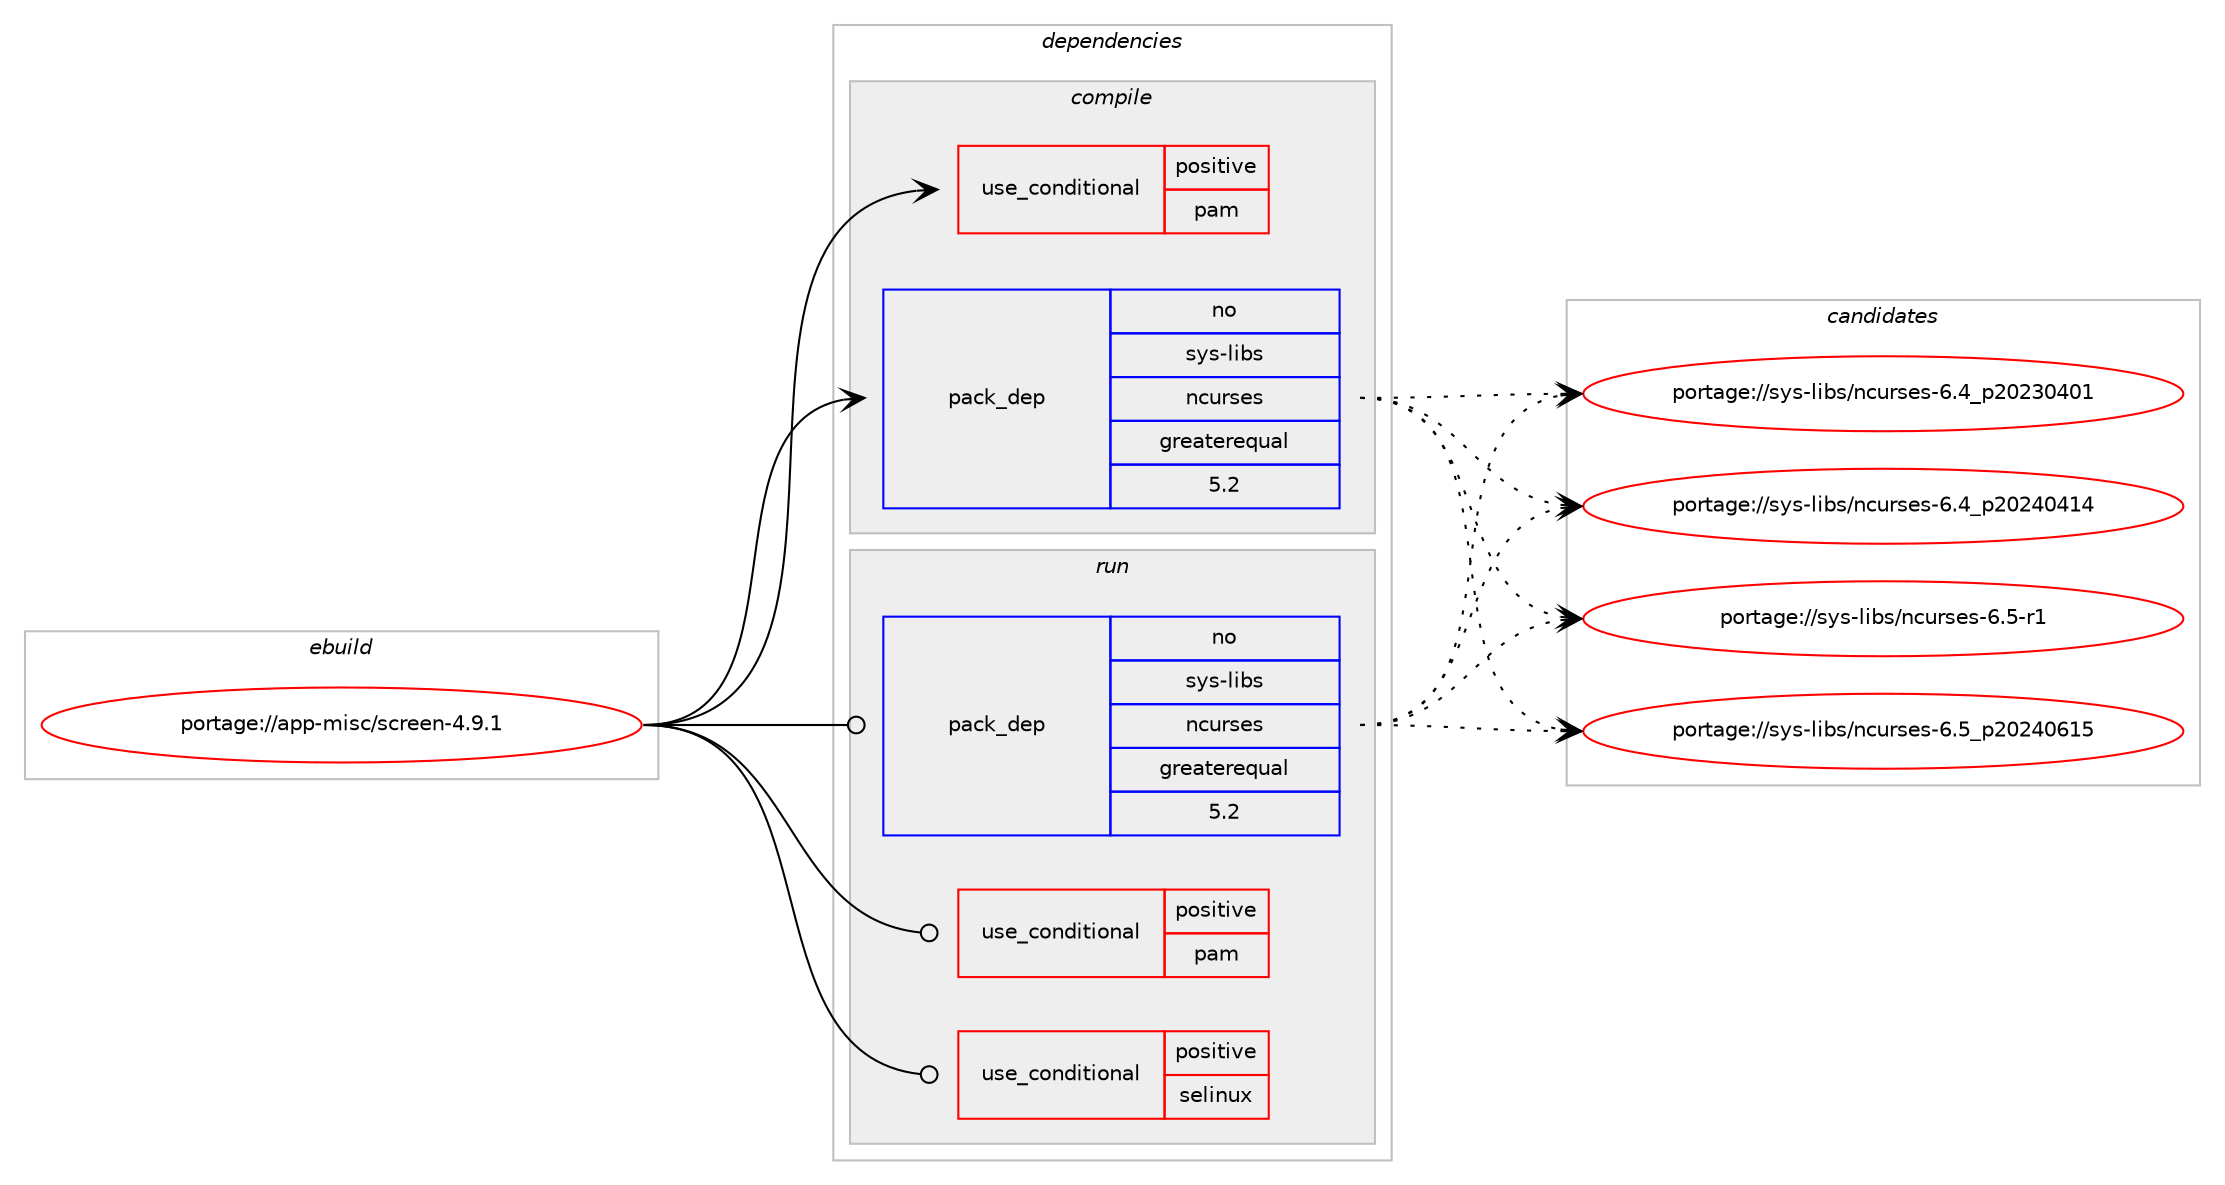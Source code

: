 digraph prolog {

# *************
# Graph options
# *************

newrank=true;
concentrate=true;
compound=true;
graph [rankdir=LR,fontname=Helvetica,fontsize=10,ranksep=1.5];#, ranksep=2.5, nodesep=0.2];
edge  [arrowhead=vee];
node  [fontname=Helvetica,fontsize=10];

# **********
# The ebuild
# **********

subgraph cluster_leftcol {
color=gray;
rank=same;
label=<<i>ebuild</i>>;
id [label="portage://app-misc/screen-4.9.1", color=red, width=4, href="../app-misc/screen-4.9.1.svg"];
}

# ****************
# The dependencies
# ****************

subgraph cluster_midcol {
color=gray;
label=<<i>dependencies</i>>;
subgraph cluster_compile {
fillcolor="#eeeeee";
style=filled;
label=<<i>compile</i>>;
subgraph cond12217 {
dependency19107 [label=<<TABLE BORDER="0" CELLBORDER="1" CELLSPACING="0" CELLPADDING="4"><TR><TD ROWSPAN="3" CELLPADDING="10">use_conditional</TD></TR><TR><TD>positive</TD></TR><TR><TD>pam</TD></TR></TABLE>>, shape=none, color=red];
# *** BEGIN UNKNOWN DEPENDENCY TYPE (TODO) ***
# dependency19107 -> package_dependency(portage://app-misc/screen-4.9.1,install,no,sys-libs,pam,none,[,,],[],[])
# *** END UNKNOWN DEPENDENCY TYPE (TODO) ***

}
id:e -> dependency19107:w [weight=20,style="solid",arrowhead="vee"];
subgraph pack6518 {
dependency19108 [label=<<TABLE BORDER="0" CELLBORDER="1" CELLSPACING="0" CELLPADDING="4" WIDTH="220"><TR><TD ROWSPAN="6" CELLPADDING="30">pack_dep</TD></TR><TR><TD WIDTH="110">no</TD></TR><TR><TD>sys-libs</TD></TR><TR><TD>ncurses</TD></TR><TR><TD>greaterequal</TD></TR><TR><TD>5.2</TD></TR></TABLE>>, shape=none, color=blue];
}
id:e -> dependency19108:w [weight=20,style="solid",arrowhead="vee"];
# *** BEGIN UNKNOWN DEPENDENCY TYPE (TODO) ***
# id -> package_dependency(portage://app-misc/screen-4.9.1,install,no,virtual,libcrypt,none,[,,],any_same_slot,[])
# *** END UNKNOWN DEPENDENCY TYPE (TODO) ***

}
subgraph cluster_compileandrun {
fillcolor="#eeeeee";
style=filled;
label=<<i>compile and run</i>>;
}
subgraph cluster_run {
fillcolor="#eeeeee";
style=filled;
label=<<i>run</i>>;
subgraph cond12218 {
dependency19109 [label=<<TABLE BORDER="0" CELLBORDER="1" CELLSPACING="0" CELLPADDING="4"><TR><TD ROWSPAN="3" CELLPADDING="10">use_conditional</TD></TR><TR><TD>positive</TD></TR><TR><TD>pam</TD></TR></TABLE>>, shape=none, color=red];
# *** BEGIN UNKNOWN DEPENDENCY TYPE (TODO) ***
# dependency19109 -> package_dependency(portage://app-misc/screen-4.9.1,run,no,sys-libs,pam,none,[,,],[],[])
# *** END UNKNOWN DEPENDENCY TYPE (TODO) ***

}
id:e -> dependency19109:w [weight=20,style="solid",arrowhead="odot"];
subgraph cond12219 {
dependency19110 [label=<<TABLE BORDER="0" CELLBORDER="1" CELLSPACING="0" CELLPADDING="4"><TR><TD ROWSPAN="3" CELLPADDING="10">use_conditional</TD></TR><TR><TD>positive</TD></TR><TR><TD>selinux</TD></TR></TABLE>>, shape=none, color=red];
# *** BEGIN UNKNOWN DEPENDENCY TYPE (TODO) ***
# dependency19110 -> package_dependency(portage://app-misc/screen-4.9.1,run,no,sec-policy,selinux-screen,none,[,,],[],[])
# *** END UNKNOWN DEPENDENCY TYPE (TODO) ***

}
id:e -> dependency19110:w [weight=20,style="solid",arrowhead="odot"];
# *** BEGIN UNKNOWN DEPENDENCY TYPE (TODO) ***
# id -> package_dependency(portage://app-misc/screen-4.9.1,run,no,acct-group,utmp,none,[,,],[],[])
# *** END UNKNOWN DEPENDENCY TYPE (TODO) ***

subgraph pack6519 {
dependency19111 [label=<<TABLE BORDER="0" CELLBORDER="1" CELLSPACING="0" CELLPADDING="4" WIDTH="220"><TR><TD ROWSPAN="6" CELLPADDING="30">pack_dep</TD></TR><TR><TD WIDTH="110">no</TD></TR><TR><TD>sys-libs</TD></TR><TR><TD>ncurses</TD></TR><TR><TD>greaterequal</TD></TR><TR><TD>5.2</TD></TR></TABLE>>, shape=none, color=blue];
}
id:e -> dependency19111:w [weight=20,style="solid",arrowhead="odot"];
# *** BEGIN UNKNOWN DEPENDENCY TYPE (TODO) ***
# id -> package_dependency(portage://app-misc/screen-4.9.1,run,no,virtual,libcrypt,none,[,,],any_same_slot,[])
# *** END UNKNOWN DEPENDENCY TYPE (TODO) ***

# *** BEGIN UNKNOWN DEPENDENCY TYPE (TODO) ***
# id -> package_dependency(portage://app-misc/screen-4.9.1,run,no,virtual,tmpfiles,none,[,,],[],[])
# *** END UNKNOWN DEPENDENCY TYPE (TODO) ***

}
}

# **************
# The candidates
# **************

subgraph cluster_choices {
rank=same;
color=gray;
label=<<i>candidates</i>>;

subgraph choice6518 {
color=black;
nodesep=1;
choice1151211154510810598115471109911711411510111545544652951125048505148524849 [label="portage://sys-libs/ncurses-6.4_p20230401", color=red, width=4,href="../sys-libs/ncurses-6.4_p20230401.svg"];
choice1151211154510810598115471109911711411510111545544652951125048505248524952 [label="portage://sys-libs/ncurses-6.4_p20240414", color=red, width=4,href="../sys-libs/ncurses-6.4_p20240414.svg"];
choice11512111545108105981154711099117114115101115455446534511449 [label="portage://sys-libs/ncurses-6.5-r1", color=red, width=4,href="../sys-libs/ncurses-6.5-r1.svg"];
choice1151211154510810598115471109911711411510111545544653951125048505248544953 [label="portage://sys-libs/ncurses-6.5_p20240615", color=red, width=4,href="../sys-libs/ncurses-6.5_p20240615.svg"];
dependency19108:e -> choice1151211154510810598115471109911711411510111545544652951125048505148524849:w [style=dotted,weight="100"];
dependency19108:e -> choice1151211154510810598115471109911711411510111545544652951125048505248524952:w [style=dotted,weight="100"];
dependency19108:e -> choice11512111545108105981154711099117114115101115455446534511449:w [style=dotted,weight="100"];
dependency19108:e -> choice1151211154510810598115471109911711411510111545544653951125048505248544953:w [style=dotted,weight="100"];
}
subgraph choice6519 {
color=black;
nodesep=1;
choice1151211154510810598115471109911711411510111545544652951125048505148524849 [label="portage://sys-libs/ncurses-6.4_p20230401", color=red, width=4,href="../sys-libs/ncurses-6.4_p20230401.svg"];
choice1151211154510810598115471109911711411510111545544652951125048505248524952 [label="portage://sys-libs/ncurses-6.4_p20240414", color=red, width=4,href="../sys-libs/ncurses-6.4_p20240414.svg"];
choice11512111545108105981154711099117114115101115455446534511449 [label="portage://sys-libs/ncurses-6.5-r1", color=red, width=4,href="../sys-libs/ncurses-6.5-r1.svg"];
choice1151211154510810598115471109911711411510111545544653951125048505248544953 [label="portage://sys-libs/ncurses-6.5_p20240615", color=red, width=4,href="../sys-libs/ncurses-6.5_p20240615.svg"];
dependency19111:e -> choice1151211154510810598115471109911711411510111545544652951125048505148524849:w [style=dotted,weight="100"];
dependency19111:e -> choice1151211154510810598115471109911711411510111545544652951125048505248524952:w [style=dotted,weight="100"];
dependency19111:e -> choice11512111545108105981154711099117114115101115455446534511449:w [style=dotted,weight="100"];
dependency19111:e -> choice1151211154510810598115471109911711411510111545544653951125048505248544953:w [style=dotted,weight="100"];
}
}

}
